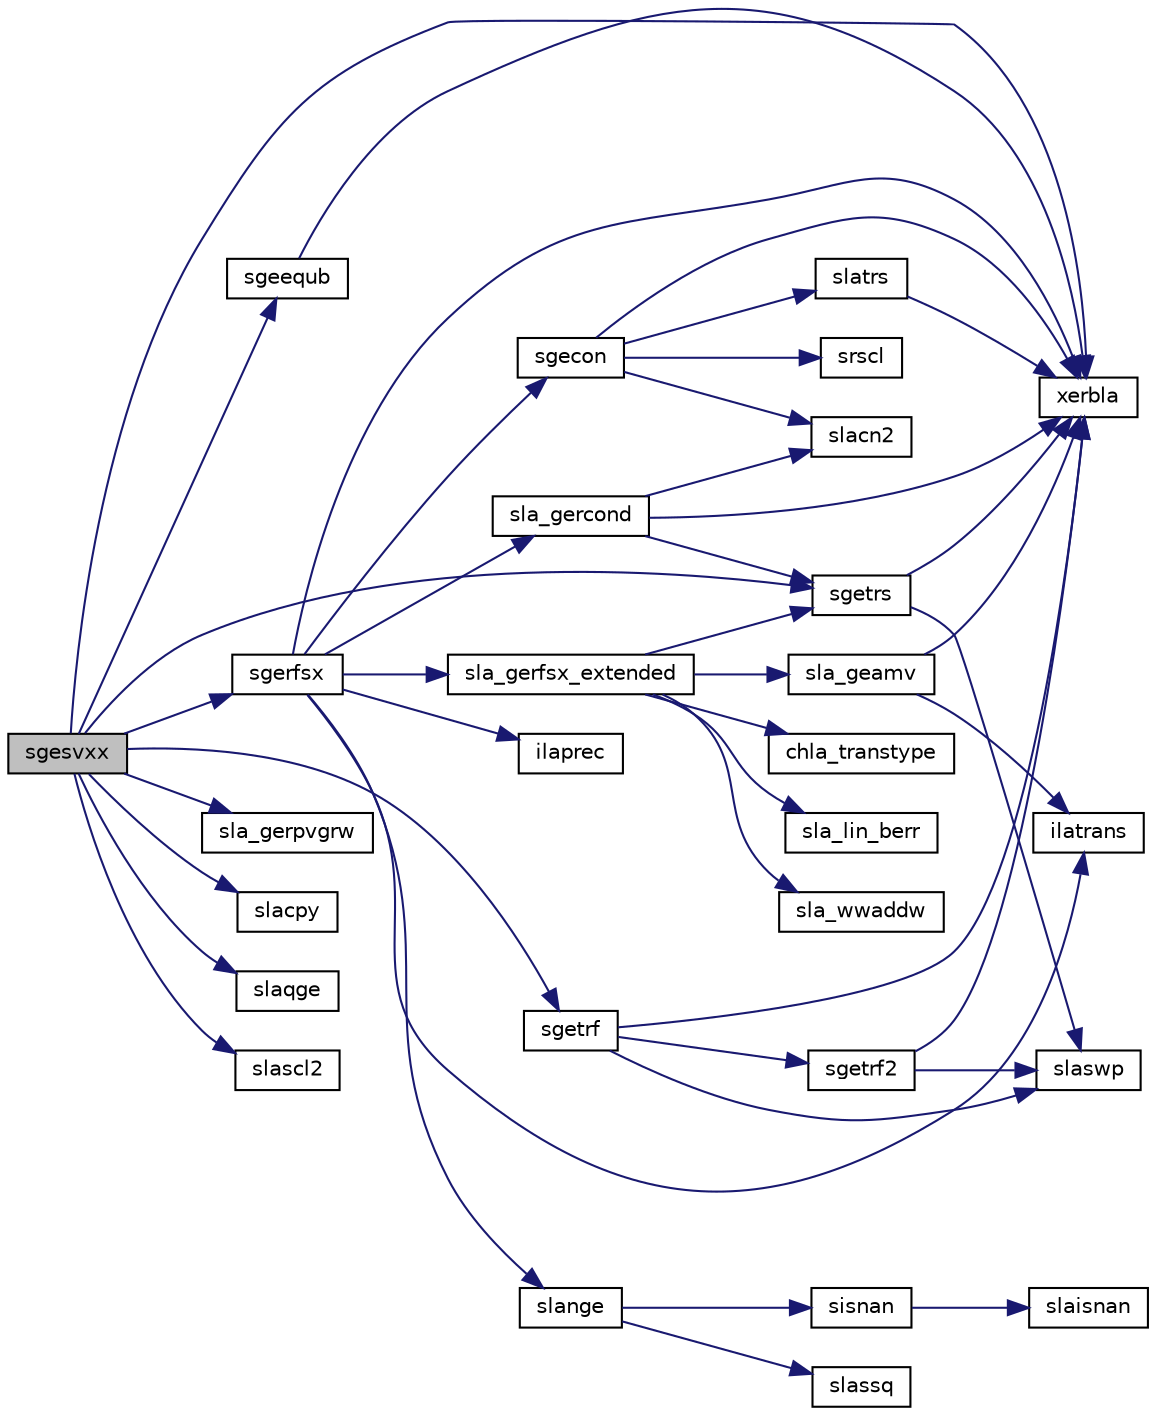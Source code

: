 digraph "sgesvxx"
{
 // LATEX_PDF_SIZE
  edge [fontname="Helvetica",fontsize="10",labelfontname="Helvetica",labelfontsize="10"];
  node [fontname="Helvetica",fontsize="10",shape=record];
  rankdir="LR";
  Node1 [label="sgesvxx",height=0.2,width=0.4,color="black", fillcolor="grey75", style="filled", fontcolor="black",tooltip="SGESVXX computes the solution to system of linear equations A * X = B for GE matrices"];
  Node1 -> Node2 [color="midnightblue",fontsize="10",style="solid",fontname="Helvetica"];
  Node2 [label="sgeequb",height=0.2,width=0.4,color="black", fillcolor="white", style="filled",URL="$sgeequb_8f.html#af05e763f3d07240f35350dd583ecf4f2",tooltip="SGEEQUB"];
  Node2 -> Node3 [color="midnightblue",fontsize="10",style="solid",fontname="Helvetica"];
  Node3 [label="xerbla",height=0.2,width=0.4,color="black", fillcolor="white", style="filled",URL="$xerbla_8f.html#a377ee61015baf8dea7770b3a404b1c07",tooltip="XERBLA"];
  Node1 -> Node4 [color="midnightblue",fontsize="10",style="solid",fontname="Helvetica"];
  Node4 [label="sgerfsx",height=0.2,width=0.4,color="black", fillcolor="white", style="filled",URL="$sgerfsx_8f.html#ad283ab77593ac86c29172972b41f917b",tooltip="SGERFSX"];
  Node4 -> Node5 [color="midnightblue",fontsize="10",style="solid",fontname="Helvetica"];
  Node5 [label="ilaprec",height=0.2,width=0.4,color="black", fillcolor="white", style="filled",URL="$ilaprec_8f.html#a6fe244cb80f355ab156ad1df9ffcc478",tooltip="ILAPREC"];
  Node4 -> Node6 [color="midnightblue",fontsize="10",style="solid",fontname="Helvetica"];
  Node6 [label="ilatrans",height=0.2,width=0.4,color="black", fillcolor="white", style="filled",URL="$ilatrans_8f.html#aec3c2c1d0a04f49ff1b18fe344b687c1",tooltip="ILATRANS"];
  Node4 -> Node7 [color="midnightblue",fontsize="10",style="solid",fontname="Helvetica"];
  Node7 [label="sgecon",height=0.2,width=0.4,color="black", fillcolor="white", style="filled",URL="$sgecon_8f.html#a89f21d7700aaccc5fc72ca3316c33463",tooltip="SGECON"];
  Node7 -> Node8 [color="midnightblue",fontsize="10",style="solid",fontname="Helvetica"];
  Node8 [label="slacn2",height=0.2,width=0.4,color="black", fillcolor="white", style="filled",URL="$slacn2_8f.html#a670bf75845ea8d0f2220f41866c6d294",tooltip="SLACN2 estimates the 1-norm of a square matrix, using reverse communication for evaluating matrix-vec..."];
  Node7 -> Node9 [color="midnightblue",fontsize="10",style="solid",fontname="Helvetica"];
  Node9 [label="slatrs",height=0.2,width=0.4,color="black", fillcolor="white", style="filled",URL="$slatrs_8f.html#a42b0ddf6be8e085ee0e0d72f24f0b39d",tooltip="SLATRS solves a triangular system of equations with the scale factor set to prevent overflow."];
  Node9 -> Node3 [color="midnightblue",fontsize="10",style="solid",fontname="Helvetica"];
  Node7 -> Node10 [color="midnightblue",fontsize="10",style="solid",fontname="Helvetica"];
  Node10 [label="srscl",height=0.2,width=0.4,color="black", fillcolor="white", style="filled",URL="$srscl_8f.html#ae668a889bec7fb6d91ba4457e2f83722",tooltip="SRSCL multiplies a vector by the reciprocal of a real scalar."];
  Node7 -> Node3 [color="midnightblue",fontsize="10",style="solid",fontname="Helvetica"];
  Node4 -> Node11 [color="midnightblue",fontsize="10",style="solid",fontname="Helvetica"];
  Node11 [label="sla_gercond",height=0.2,width=0.4,color="black", fillcolor="white", style="filled",URL="$sla__gercond_8f.html#a0249e1294da0f1991fd57246a8694070",tooltip="SLA_GERCOND estimates the Skeel condition number for a general matrix."];
  Node11 -> Node12 [color="midnightblue",fontsize="10",style="solid",fontname="Helvetica"];
  Node12 [label="sgetrs",height=0.2,width=0.4,color="black", fillcolor="white", style="filled",URL="$sgetrs_8f.html#aa00bcf4d83a118cb6f0b6619d6ffaa24",tooltip="SGETRS"];
  Node12 -> Node13 [color="midnightblue",fontsize="10",style="solid",fontname="Helvetica"];
  Node13 [label="slaswp",height=0.2,width=0.4,color="black", fillcolor="white", style="filled",URL="$slaswp_8f.html#acb14404955e1b301d7877892a3c83f3d",tooltip="SLASWP performs a series of row interchanges on a general rectangular matrix."];
  Node12 -> Node3 [color="midnightblue",fontsize="10",style="solid",fontname="Helvetica"];
  Node11 -> Node8 [color="midnightblue",fontsize="10",style="solid",fontname="Helvetica"];
  Node11 -> Node3 [color="midnightblue",fontsize="10",style="solid",fontname="Helvetica"];
  Node4 -> Node14 [color="midnightblue",fontsize="10",style="solid",fontname="Helvetica"];
  Node14 [label="sla_gerfsx_extended",height=0.2,width=0.4,color="black", fillcolor="white", style="filled",URL="$sla__gerfsx__extended_8f.html#a2532e63c32caabae5b7d18e8036514f4",tooltip="SLA_GERFSX_EXTENDED improves the computed solution to a system of linear equations for general matric..."];
  Node14 -> Node15 [color="midnightblue",fontsize="10",style="solid",fontname="Helvetica"];
  Node15 [label="chla_transtype",height=0.2,width=0.4,color="black", fillcolor="white", style="filled",URL="$chla__transtype_8f.html#a9350edcf6f80d188f3c01400ebe85260",tooltip="CHLA_TRANSTYPE"];
  Node14 -> Node12 [color="midnightblue",fontsize="10",style="solid",fontname="Helvetica"];
  Node14 -> Node16 [color="midnightblue",fontsize="10",style="solid",fontname="Helvetica"];
  Node16 [label="sla_geamv",height=0.2,width=0.4,color="black", fillcolor="white", style="filled",URL="$sla__geamv_8f.html#a3e50914b0060d102e0c71d08ee0d5618",tooltip="SLA_GEAMV computes a matrix-vector product using a general matrix to calculate error bounds."];
  Node16 -> Node6 [color="midnightblue",fontsize="10",style="solid",fontname="Helvetica"];
  Node16 -> Node3 [color="midnightblue",fontsize="10",style="solid",fontname="Helvetica"];
  Node14 -> Node17 [color="midnightblue",fontsize="10",style="solid",fontname="Helvetica"];
  Node17 [label="sla_lin_berr",height=0.2,width=0.4,color="black", fillcolor="white", style="filled",URL="$sla__lin__berr_8f.html#af01ca9f6b21ce873bd210ad3e58b38fa",tooltip="SLA_LIN_BERR computes a component-wise relative backward error."];
  Node14 -> Node18 [color="midnightblue",fontsize="10",style="solid",fontname="Helvetica"];
  Node18 [label="sla_wwaddw",height=0.2,width=0.4,color="black", fillcolor="white", style="filled",URL="$sla__wwaddw_8f.html#a322e52ebd5568f361fff5e88c75c2c4e",tooltip="SLA_WWADDW adds a vector into a doubled-single vector."];
  Node4 -> Node19 [color="midnightblue",fontsize="10",style="solid",fontname="Helvetica"];
  Node19 [label="slange",height=0.2,width=0.4,color="black", fillcolor="white", style="filled",URL="$slange_8f.html#a459d27829607393670ef7de8a6914933",tooltip="SLANGE returns the value of the 1-norm, Frobenius norm, infinity-norm, or the largest absolute value ..."];
  Node19 -> Node20 [color="midnightblue",fontsize="10",style="solid",fontname="Helvetica"];
  Node20 [label="sisnan",height=0.2,width=0.4,color="black", fillcolor="white", style="filled",URL="$sisnan_8f.html#aeca6bb0411af000e3c883ee744184991",tooltip="SISNAN tests input for NaN."];
  Node20 -> Node21 [color="midnightblue",fontsize="10",style="solid",fontname="Helvetica"];
  Node21 [label="slaisnan",height=0.2,width=0.4,color="black", fillcolor="white", style="filled",URL="$slaisnan_8f.html#a9b6a1036554ed9b7196c641174d6a6da",tooltip="SLAISNAN tests input for NaN by comparing two arguments for inequality."];
  Node19 -> Node22 [color="midnightblue",fontsize="10",style="solid",fontname="Helvetica"];
  Node22 [label="slassq",height=0.2,width=0.4,color="black", fillcolor="white", style="filled",URL="$slassq_8f90.html#a0596b4bfa745d0d1c5817d4790921cda",tooltip="SLASSQ updates a sum of squares represented in scaled form."];
  Node4 -> Node3 [color="midnightblue",fontsize="10",style="solid",fontname="Helvetica"];
  Node1 -> Node23 [color="midnightblue",fontsize="10",style="solid",fontname="Helvetica"];
  Node23 [label="sgetrf",height=0.2,width=0.4,color="black", fillcolor="white", style="filled",URL="$sgetrf_8f.html#a8d99c11b94db3d5eac75cac46a0f2e17",tooltip="SGETRF"];
  Node23 -> Node24 [color="midnightblue",fontsize="10",style="solid",fontname="Helvetica"];
  Node24 [label="sgetrf2",height=0.2,width=0.4,color="black", fillcolor="white", style="filled",URL="$sgetrf2_8f.html#a4f76117b1ac28f73144480945cbc5200",tooltip="SGETRF2"];
  Node24 -> Node13 [color="midnightblue",fontsize="10",style="solid",fontname="Helvetica"];
  Node24 -> Node3 [color="midnightblue",fontsize="10",style="solid",fontname="Helvetica"];
  Node23 -> Node13 [color="midnightblue",fontsize="10",style="solid",fontname="Helvetica"];
  Node23 -> Node3 [color="midnightblue",fontsize="10",style="solid",fontname="Helvetica"];
  Node1 -> Node12 [color="midnightblue",fontsize="10",style="solid",fontname="Helvetica"];
  Node1 -> Node25 [color="midnightblue",fontsize="10",style="solid",fontname="Helvetica"];
  Node25 [label="sla_gerpvgrw",height=0.2,width=0.4,color="black", fillcolor="white", style="filled",URL="$sla__gerpvgrw_8f.html#abe2075a63cd1cd91a5fa0b521868f0d4",tooltip="SLA_GERPVGRW"];
  Node1 -> Node26 [color="midnightblue",fontsize="10",style="solid",fontname="Helvetica"];
  Node26 [label="slacpy",height=0.2,width=0.4,color="black", fillcolor="white", style="filled",URL="$slacpy_8f.html#a7780c991533ce8dd1f2c22ae2d563f08",tooltip="SLACPY copies all or part of one two-dimensional array to another."];
  Node1 -> Node27 [color="midnightblue",fontsize="10",style="solid",fontname="Helvetica"];
  Node27 [label="slaqge",height=0.2,width=0.4,color="black", fillcolor="white", style="filled",URL="$slaqge_8f.html#abaa3db78f4dbf32f2513725d6ec253b5",tooltip="SLAQGE scales a general rectangular matrix, using row and column scaling factors computed by sgeequ."];
  Node1 -> Node28 [color="midnightblue",fontsize="10",style="solid",fontname="Helvetica"];
  Node28 [label="slascl2",height=0.2,width=0.4,color="black", fillcolor="white", style="filled",URL="$slascl2_8f.html#a07b4d577ae19854c533cb34ced611d32",tooltip="SLASCL2 performs diagonal scaling on a matrix."];
  Node1 -> Node3 [color="midnightblue",fontsize="10",style="solid",fontname="Helvetica"];
}
